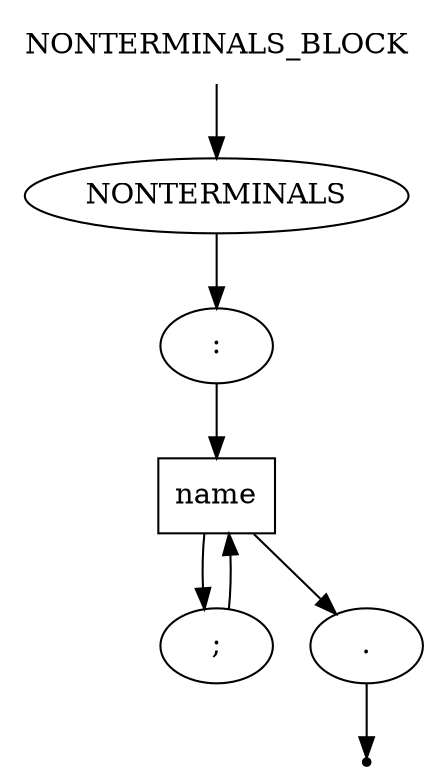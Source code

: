 digraph NONTERMINALS_BLOCK {
    start [label=NONTERMINALS_BLOCK shape=plaintext]
    A [label=NONTERMINALS shape=oval]
    B [label=":" shape=oval]
    C [label=name shape=box]
    D [label=";" shape=oval]
    E [label="." shape=oval]
    end [label="" shape=point]
    start -> A
    A -> B
    B -> C
    C -> D
    C -> E
    D -> C
    E -> end
}
